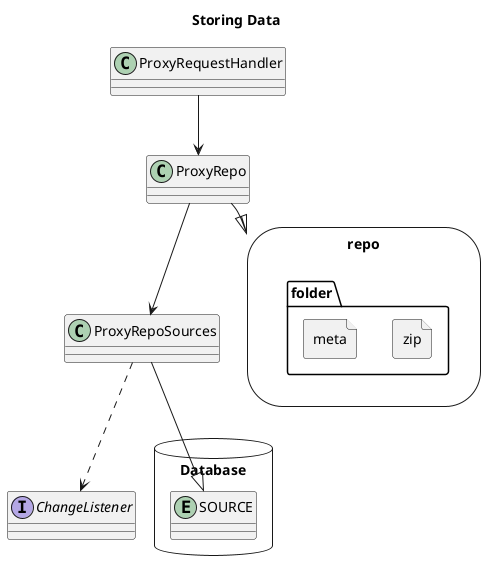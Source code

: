 @startuml

title Storing Data

class ProxyRequestHandler {
}

class ProxyRepo {
}

class ProxyRepoSources {
}

storage repo {
    folder folder {
        file zip {
        }
        file meta {
        }
    }
}



package Database <<Database>> {
entity SOURCE
}



interface ChangeListener {
}

ProxyRequestHandler --> ProxyRepo
ProxyRepo --|> repo
ProxyRepo --> ProxyRepoSources
ProxyRepoSources --|> SOURCE
ProxyRepoSources ..> ChangeListener

@enduml